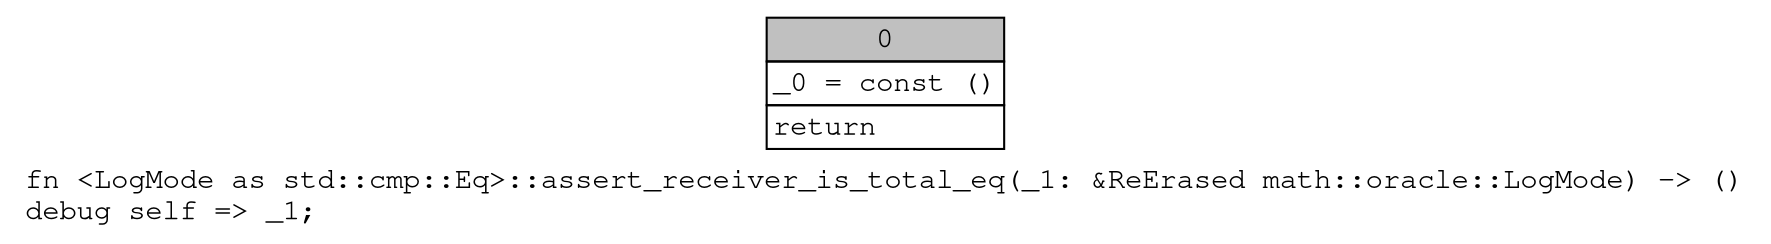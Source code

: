 digraph Mir_0_15122 {
    graph [fontname="Courier, monospace"];
    node [fontname="Courier, monospace"];
    edge [fontname="Courier, monospace"];
    label=<fn &lt;LogMode as std::cmp::Eq&gt;::assert_receiver_is_total_eq(_1: &amp;ReErased math::oracle::LogMode) -&gt; ()<br align="left"/>debug self =&gt; _1;<br align="left"/>>;
    bb0__0_15122 [shape="none", label=<<table border="0" cellborder="1" cellspacing="0"><tr><td bgcolor="gray" align="center" colspan="1">0</td></tr><tr><td align="left" balign="left">_0 = const ()<br/></td></tr><tr><td align="left">return</td></tr></table>>];
}
